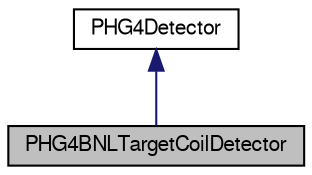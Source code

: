 digraph "PHG4BNLTargetCoilDetector"
{
  bgcolor="transparent";
  edge [fontname="FreeSans",fontsize="10",labelfontname="FreeSans",labelfontsize="10"];
  node [fontname="FreeSans",fontsize="10",shape=record];
  Node1 [label="PHG4BNLTargetCoilDetector",height=0.2,width=0.4,color="black", fillcolor="grey75", style="filled" fontcolor="black"];
  Node2 -> Node1 [dir="back",color="midnightblue",fontsize="10",style="solid",fontname="FreeSans"];
  Node2 [label="PHG4Detector",height=0.2,width=0.4,color="black",URL="$d3/de7/classPHG4Detector.html",tooltip="base class for phenix detector creation "];
}
